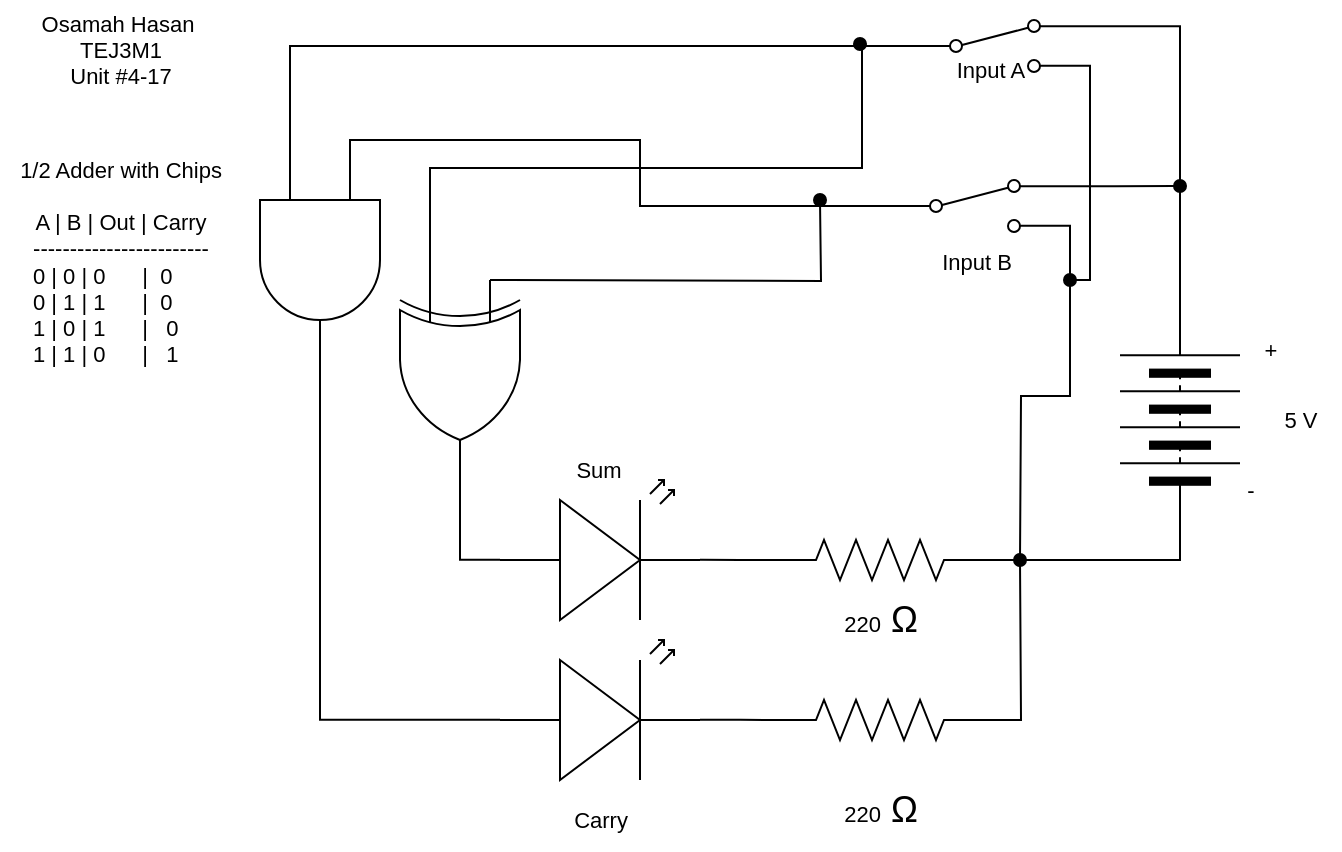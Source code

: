<mxfile>
    <diagram id="_ua1cZsH0URik_RC6ALy" name="Page-1">
        <mxGraphModel dx="1216" dy="692" grid="1" gridSize="10" guides="1" tooltips="1" connect="1" arrows="1" fold="1" page="1" pageScale="1" pageWidth="827" pageHeight="1169" math="0" shadow="0">
            <root>
                <mxCell id="0"/>
                <mxCell id="1" parent="0"/>
                <mxCell id="5" style="edgeStyle=orthogonalEdgeStyle;html=1;exitX=1;exitY=0.5;exitDx=0;exitDy=0;entryX=1;entryY=0.12;entryDx=0;entryDy=0;endArrow=none;endFill=0;rounded=0;" edge="1" parent="1" source="2" target="4">
                    <mxGeometry relative="1" as="geometry"/>
                </mxCell>
                <mxCell id="2" value="" style="pointerEvents=1;verticalLabelPosition=bottom;shadow=0;dashed=0;align=center;html=1;verticalAlign=top;shape=mxgraph.electrical.miscellaneous.batteryStack;rotation=-90;" vertex="1" parent="1">
                    <mxGeometry x="630" y="340" width="100" height="60" as="geometry"/>
                </mxCell>
                <mxCell id="6" style="edgeStyle=orthogonalEdgeStyle;shape=connector;rounded=0;html=1;exitX=1;exitY=0.12;exitDx=0;exitDy=0;strokeColor=default;align=center;verticalAlign=middle;fontFamily=Helvetica;fontSize=11;fontColor=default;labelBackgroundColor=default;endArrow=oval;endFill=1;" edge="1" parent="1" source="3">
                    <mxGeometry relative="1" as="geometry">
                        <mxPoint x="680" y="253" as="targetPoint"/>
                    </mxGeometry>
                </mxCell>
                <mxCell id="15" style="edgeStyle=orthogonalEdgeStyle;shape=connector;rounded=0;html=1;exitX=1;exitY=0.88;exitDx=0;exitDy=0;strokeColor=default;align=center;verticalAlign=middle;fontFamily=Helvetica;fontSize=11;fontColor=default;labelBackgroundColor=default;endArrow=oval;endFill=1;" edge="1" parent="1" source="3">
                    <mxGeometry relative="1" as="geometry">
                        <mxPoint x="600" y="440" as="targetPoint"/>
                    </mxGeometry>
                </mxCell>
                <mxCell id="3" value="" style="html=1;shape=mxgraph.electrical.electro-mechanical.twoWaySwitch;aspect=fixed;elSwitchState=2;" vertex="1" parent="1">
                    <mxGeometry x="540" y="250" width="75" height="26" as="geometry"/>
                </mxCell>
                <mxCell id="16" style="edgeStyle=orthogonalEdgeStyle;shape=connector;rounded=0;html=1;exitX=1;exitY=0.88;exitDx=0;exitDy=0;strokeColor=default;align=center;verticalAlign=middle;fontFamily=Helvetica;fontSize=11;fontColor=default;labelBackgroundColor=default;endArrow=oval;endFill=1;" edge="1" parent="1" source="4">
                    <mxGeometry relative="1" as="geometry">
                        <mxPoint x="625" y="300" as="targetPoint"/>
                        <Array as="points">
                            <mxPoint x="635" y="193"/>
                            <mxPoint x="635" y="300"/>
                        </Array>
                    </mxGeometry>
                </mxCell>
                <mxCell id="4" value="" style="html=1;shape=mxgraph.electrical.electro-mechanical.twoWaySwitch;aspect=fixed;elSwitchState=2;" vertex="1" parent="1">
                    <mxGeometry x="550" y="170" width="75" height="26" as="geometry"/>
                </mxCell>
                <mxCell id="7" value="" style="verticalLabelPosition=bottom;shadow=0;dashed=0;align=center;html=1;verticalAlign=top;shape=mxgraph.electrical.opto_electronics.led_2;pointerEvents=1;fontFamily=Helvetica;fontSize=11;fontColor=default;labelBackgroundColor=default;" vertex="1" parent="1">
                    <mxGeometry x="340" y="400" width="100" height="70" as="geometry"/>
                </mxCell>
                <mxCell id="8" value="" style="verticalLabelPosition=bottom;shadow=0;dashed=0;align=center;html=1;verticalAlign=top;shape=mxgraph.electrical.opto_electronics.led_2;pointerEvents=1;fontFamily=Helvetica;fontSize=11;fontColor=default;labelBackgroundColor=default;" vertex="1" parent="1">
                    <mxGeometry x="340" y="480" width="100" height="70" as="geometry"/>
                </mxCell>
                <mxCell id="13" style="edgeStyle=orthogonalEdgeStyle;shape=connector;rounded=0;html=1;exitX=1;exitY=0.5;exitDx=0;exitDy=0;exitPerimeter=0;entryX=0;entryY=0.5;entryDx=0;entryDy=0;strokeColor=default;align=center;verticalAlign=middle;fontFamily=Helvetica;fontSize=11;fontColor=default;labelBackgroundColor=default;endArrow=none;endFill=0;" edge="1" parent="1" source="9" target="2">
                    <mxGeometry relative="1" as="geometry"/>
                </mxCell>
                <mxCell id="9" value="" style="pointerEvents=1;verticalLabelPosition=bottom;shadow=0;dashed=0;align=center;html=1;verticalAlign=top;shape=mxgraph.electrical.resistors.resistor_2;fontFamily=Helvetica;fontSize=11;fontColor=default;labelBackgroundColor=default;" vertex="1" parent="1">
                    <mxGeometry x="480" y="430" width="100" height="20" as="geometry"/>
                </mxCell>
                <mxCell id="17" style="edgeStyle=orthogonalEdgeStyle;shape=connector;rounded=0;html=1;exitX=1;exitY=0.5;exitDx=0;exitDy=0;exitPerimeter=0;strokeColor=default;align=center;verticalAlign=middle;fontFamily=Helvetica;fontSize=11;fontColor=default;labelBackgroundColor=default;endArrow=none;endFill=0;" edge="1" parent="1" source="10">
                    <mxGeometry relative="1" as="geometry">
                        <mxPoint x="600" y="440" as="targetPoint"/>
                    </mxGeometry>
                </mxCell>
                <mxCell id="10" value="" style="pointerEvents=1;verticalLabelPosition=bottom;shadow=0;dashed=0;align=center;html=1;verticalAlign=top;shape=mxgraph.electrical.resistors.resistor_2;fontFamily=Helvetica;fontSize=11;fontColor=default;labelBackgroundColor=default;" vertex="1" parent="1">
                    <mxGeometry x="480" y="510" width="100" height="20" as="geometry"/>
                </mxCell>
                <mxCell id="11" style="edgeStyle=orthogonalEdgeStyle;shape=connector;rounded=0;html=1;exitX=0;exitY=0.5;exitDx=0;exitDy=0;exitPerimeter=0;entryX=1;entryY=0.57;entryDx=0;entryDy=0;entryPerimeter=0;strokeColor=default;align=center;verticalAlign=middle;fontFamily=Helvetica;fontSize=11;fontColor=default;labelBackgroundColor=default;endArrow=none;endFill=0;" edge="1" parent="1" source="9" target="7">
                    <mxGeometry relative="1" as="geometry"/>
                </mxCell>
                <mxCell id="12" style="edgeStyle=orthogonalEdgeStyle;shape=connector;rounded=0;html=1;exitX=1;exitY=0.57;exitDx=0;exitDy=0;exitPerimeter=0;entryX=0;entryY=0.5;entryDx=0;entryDy=0;entryPerimeter=0;strokeColor=default;align=center;verticalAlign=middle;fontFamily=Helvetica;fontSize=11;fontColor=default;labelBackgroundColor=default;endArrow=none;endFill=0;" edge="1" parent="1" source="8" target="10">
                    <mxGeometry relative="1" as="geometry"/>
                </mxCell>
                <mxCell id="23" style="edgeStyle=orthogonalEdgeStyle;shape=connector;rounded=0;html=1;exitX=0;exitY=0.25;exitDx=0;exitDy=0;exitPerimeter=0;strokeColor=default;align=center;verticalAlign=middle;fontFamily=Helvetica;fontSize=11;fontColor=default;labelBackgroundColor=default;endArrow=oval;endFill=1;" edge="1" parent="1">
                    <mxGeometry relative="1" as="geometry">
                        <mxPoint x="500" y="260" as="targetPoint"/>
                        <mxPoint x="335" y="300" as="sourcePoint"/>
                    </mxGeometry>
                </mxCell>
                <mxCell id="24" style="edgeStyle=orthogonalEdgeStyle;shape=connector;rounded=0;html=1;exitX=0;exitY=0.75;exitDx=0;exitDy=0;exitPerimeter=0;strokeColor=default;align=center;verticalAlign=middle;fontFamily=Helvetica;fontSize=11;fontColor=default;labelBackgroundColor=default;endArrow=oval;endFill=1;" edge="1" parent="1">
                    <mxGeometry relative="1" as="geometry">
                        <mxPoint x="520" y="182" as="targetPoint"/>
                        <mxPoint x="305" y="302" as="sourcePoint"/>
                        <Array as="points">
                            <mxPoint x="305" y="244"/>
                            <mxPoint x="521" y="244"/>
                        </Array>
                    </mxGeometry>
                </mxCell>
                <mxCell id="18" value="" style="verticalLabelPosition=bottom;shadow=0;dashed=0;align=center;html=1;verticalAlign=top;shape=mxgraph.electrical.logic_gates.logic_gate;operation=xor;fontFamily=Helvetica;fontSize=11;fontColor=default;labelBackgroundColor=default;rotation=90;" vertex="1" parent="1">
                    <mxGeometry x="270" y="320" width="100" height="60" as="geometry"/>
                </mxCell>
                <mxCell id="19" style="edgeStyle=orthogonalEdgeStyle;shape=connector;rounded=0;html=1;exitX=0;exitY=0.57;exitDx=0;exitDy=0;exitPerimeter=0;entryX=1;entryY=0.5;entryDx=0;entryDy=0;entryPerimeter=0;strokeColor=default;align=center;verticalAlign=middle;fontFamily=Helvetica;fontSize=11;fontColor=default;labelBackgroundColor=default;endArrow=none;endFill=0;" edge="1" parent="1" source="7" target="18">
                    <mxGeometry relative="1" as="geometry"/>
                </mxCell>
                <mxCell id="20" value="" style="verticalLabelPosition=bottom;shadow=0;dashed=0;align=center;html=1;verticalAlign=top;shape=mxgraph.electrical.logic_gates.logic_gate;operation=and;fontFamily=Helvetica;fontSize=11;fontColor=default;labelBackgroundColor=default;rotation=90;" vertex="1" parent="1">
                    <mxGeometry x="200" y="260" width="100" height="60" as="geometry"/>
                </mxCell>
                <mxCell id="21" style="edgeStyle=orthogonalEdgeStyle;shape=connector;rounded=0;html=1;exitX=0;exitY=0.5;exitDx=0;exitDy=0;entryX=0;entryY=0.75;entryDx=0;entryDy=0;entryPerimeter=0;strokeColor=default;align=center;verticalAlign=middle;fontFamily=Helvetica;fontSize=11;fontColor=default;labelBackgroundColor=default;endArrow=none;endFill=0;" edge="1" parent="1" source="4" target="20">
                    <mxGeometry relative="1" as="geometry"/>
                </mxCell>
                <mxCell id="22" style="edgeStyle=orthogonalEdgeStyle;shape=connector;rounded=0;html=1;exitX=0;exitY=0.5;exitDx=0;exitDy=0;entryX=0;entryY=0.25;entryDx=0;entryDy=0;entryPerimeter=0;strokeColor=default;align=center;verticalAlign=middle;fontFamily=Helvetica;fontSize=11;fontColor=default;labelBackgroundColor=default;endArrow=none;endFill=0;" edge="1" parent="1" source="3" target="20">
                    <mxGeometry relative="1" as="geometry"/>
                </mxCell>
                <mxCell id="25" style="edgeStyle=orthogonalEdgeStyle;shape=connector;rounded=0;html=1;exitX=1;exitY=0.5;exitDx=0;exitDy=0;exitPerimeter=0;entryX=0;entryY=0.57;entryDx=0;entryDy=0;entryPerimeter=0;strokeColor=default;align=center;verticalAlign=middle;fontFamily=Helvetica;fontSize=11;fontColor=default;labelBackgroundColor=default;endArrow=none;endFill=0;" edge="1" parent="1" source="20" target="8">
                    <mxGeometry relative="1" as="geometry"/>
                </mxCell>
                <mxCell id="26" value="Carry" style="text;html=1;align=center;verticalAlign=middle;resizable=0;points=[];autosize=1;strokeColor=none;fillColor=none;fontFamily=Helvetica;fontSize=11;fontColor=default;labelBackgroundColor=default;" vertex="1" parent="1">
                    <mxGeometry x="365" y="555" width="50" height="30" as="geometry"/>
                </mxCell>
                <mxCell id="27" value="Sum" style="text;html=1;align=center;verticalAlign=middle;resizable=0;points=[];autosize=1;strokeColor=none;fillColor=none;fontFamily=Helvetica;fontSize=11;fontColor=default;labelBackgroundColor=default;" vertex="1" parent="1">
                    <mxGeometry x="364" y="380" width="50" height="30" as="geometry"/>
                </mxCell>
                <mxCell id="28" value="&lt;div style=&quot;text-align: center;&quot;&gt;&lt;span style=&quot;background-color: light-dark(#ffffff, var(--ge-dark-color, #121212));&quot;&gt;220&lt;font face=&quot;Google Sans, Arial, sans-serif&quot; color=&quot;#001d35&quot;&gt;&lt;span style=&quot;font-size: 18px; text-wrap-mode: wrap;&quot;&gt;&amp;nbsp;&lt;/span&gt;&lt;/font&gt;&lt;/span&gt;&lt;span style=&quot;background-color: light-dark(#ffffff, var(--ge-dark-color, #121212)); text-align: center; font-size: 18px; text-wrap-mode: wrap;&quot;&gt;&lt;font face=&quot;Google Sans, Arial, sans-serif&quot;&gt;Ω&lt;/font&gt;&lt;/span&gt;&lt;/div&gt;" style="text;html=1;align=center;verticalAlign=middle;resizable=0;points=[];autosize=1;strokeColor=none;fillColor=none;fontFamily=Helvetica;fontSize=11;fontColor=default;labelBackgroundColor=default;" vertex="1" parent="1">
                    <mxGeometry x="500" y="545" width="60" height="40" as="geometry"/>
                </mxCell>
                <mxCell id="29" value="&lt;div style=&quot;text-align: center;&quot;&gt;&lt;span style=&quot;background-color: light-dark(#ffffff, var(--ge-dark-color, #121212));&quot;&gt;220&lt;font face=&quot;Google Sans, Arial, sans-serif&quot; color=&quot;#001d35&quot;&gt;&lt;span style=&quot;font-size: 18px; text-wrap-mode: wrap;&quot;&gt;&amp;nbsp;&lt;/span&gt;&lt;/font&gt;&lt;/span&gt;&lt;span style=&quot;background-color: light-dark(#ffffff, var(--ge-dark-color, #121212)); text-align: center; font-size: 18px; text-wrap-mode: wrap;&quot;&gt;&lt;font face=&quot;Google Sans, Arial, sans-serif&quot;&gt;Ω&lt;/font&gt;&lt;/span&gt;&lt;/div&gt;" style="text;html=1;align=center;verticalAlign=middle;resizable=0;points=[];autosize=1;strokeColor=none;fillColor=none;fontFamily=Helvetica;fontSize=11;fontColor=default;labelBackgroundColor=default;" vertex="1" parent="1">
                    <mxGeometry x="500" y="450" width="60" height="40" as="geometry"/>
                </mxCell>
                <mxCell id="30" value="-" style="text;html=1;align=center;verticalAlign=middle;resizable=0;points=[];autosize=1;strokeColor=none;fillColor=none;fontFamily=Helvetica;fontSize=11;fontColor=default;labelBackgroundColor=default;" vertex="1" parent="1">
                    <mxGeometry x="700" y="390" width="30" height="30" as="geometry"/>
                </mxCell>
                <mxCell id="31" value="+" style="text;html=1;align=center;verticalAlign=middle;resizable=0;points=[];autosize=1;strokeColor=none;fillColor=none;fontFamily=Helvetica;fontSize=11;fontColor=default;labelBackgroundColor=default;" vertex="1" parent="1">
                    <mxGeometry x="710" y="320" width="30" height="30" as="geometry"/>
                </mxCell>
                <mxCell id="32" value="5 V" style="text;html=1;align=center;verticalAlign=middle;resizable=0;points=[];autosize=1;strokeColor=none;fillColor=none;fontFamily=Helvetica;fontSize=11;fontColor=default;labelBackgroundColor=default;" vertex="1" parent="1">
                    <mxGeometry x="720" y="355" width="40" height="30" as="geometry"/>
                </mxCell>
                <mxCell id="33" value="Input B" style="text;html=1;align=center;verticalAlign=middle;resizable=0;points=[];autosize=1;strokeColor=none;fillColor=none;fontFamily=Helvetica;fontSize=11;fontColor=default;labelBackgroundColor=default;" vertex="1" parent="1">
                    <mxGeometry x="547.5" y="276" width="60" height="30" as="geometry"/>
                </mxCell>
                <mxCell id="34" value="Input A" style="text;html=1;align=center;verticalAlign=middle;resizable=0;points=[];autosize=1;strokeColor=none;fillColor=none;fontFamily=Helvetica;fontSize=11;fontColor=default;labelBackgroundColor=default;" vertex="1" parent="1">
                    <mxGeometry x="555" y="180" width="60" height="30" as="geometry"/>
                </mxCell>
                <mxCell id="36" value="&lt;div&gt;&lt;font color=&quot;#000000&quot;&gt;1/2 Adder with Chips&lt;/font&gt;&lt;/div&gt;&lt;div&gt;&lt;font color=&quot;#000000&quot;&gt;&lt;br&gt;&lt;/font&gt;&lt;/div&gt;&lt;div&gt;&lt;font color=&quot;#000000&quot;&gt;A | B | Out | Carry&lt;/font&gt;&lt;/div&gt;&lt;div&gt;&lt;font color=&quot;#000000&quot;&gt;------------------------&lt;/font&gt;&lt;/div&gt;&lt;div&gt;&lt;font color=&quot;#000000&quot;&gt;0 | 0 | 0&amp;nbsp; &amp;nbsp; &amp;nbsp; |&amp;nbsp; 0&amp;nbsp; &amp;nbsp; &amp;nbsp;&amp;nbsp;&lt;/font&gt;&lt;/div&gt;&lt;div&gt;&lt;font color=&quot;#000000&quot;&gt;0 | 1 | 1&amp;nbsp; &amp;nbsp; &amp;nbsp; |&amp;nbsp; 0&amp;nbsp; &amp;nbsp; &amp;nbsp;&amp;nbsp;&lt;/font&gt;&lt;/div&gt;&lt;div&gt;&lt;font color=&quot;#000000&quot;&gt;1 | 0 | 1&amp;nbsp; &amp;nbsp; &amp;nbsp; |&amp;nbsp; &amp;nbsp;0&amp;nbsp; &amp;nbsp; &amp;nbsp;&lt;/font&gt;&lt;/div&gt;&lt;div&gt;&lt;font color=&quot;#000000&quot;&gt;1 | 1 | 0&amp;nbsp; &amp;nbsp; &amp;nbsp; |&amp;nbsp; &amp;nbsp;1&amp;nbsp; &amp;nbsp; &amp;nbsp;&lt;/font&gt;&lt;/div&gt;" style="text;html=1;align=center;verticalAlign=middle;resizable=0;points=[];autosize=1;strokeColor=none;fillColor=none;fontFamily=Helvetica;fontSize=11;fontColor=default;labelBackgroundColor=default;" vertex="1" parent="1">
                    <mxGeometry x="90" y="231" width="120" height="120" as="geometry"/>
                </mxCell>
                <mxCell id="37" value="Osamah Hasan&amp;nbsp;&lt;div&gt;TEJ3M1&lt;/div&gt;&lt;div&gt;Unit #4-17&lt;/div&gt;" style="text;html=1;align=center;verticalAlign=middle;resizable=0;points=[];autosize=1;strokeColor=none;fillColor=none;fontFamily=Helvetica;fontSize=11;fontColor=default;labelBackgroundColor=default;" vertex="1" parent="1">
                    <mxGeometry x="100" y="160" width="100" height="50" as="geometry"/>
                </mxCell>
            </root>
        </mxGraphModel>
    </diagram>
</mxfile>
